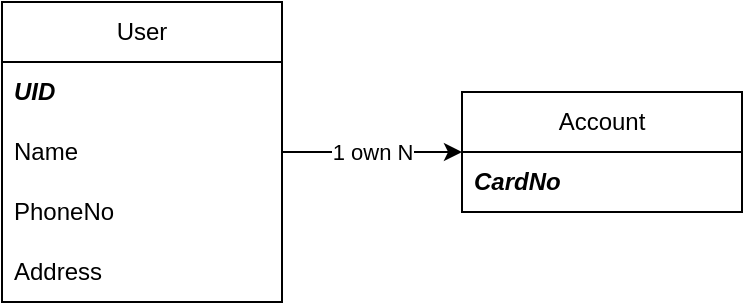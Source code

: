 <mxfile version="22.1.18" type="github">
  <diagram id="C5RBs43oDa-KdzZeNtuy" name="Page-1">
    <mxGraphModel dx="1114" dy="593" grid="1" gridSize="10" guides="1" tooltips="1" connect="1" arrows="1" fold="1" page="1" pageScale="1" pageWidth="827" pageHeight="1169" math="0" shadow="0">
      <root>
        <mxCell id="WIyWlLk6GJQsqaUBKTNV-0" />
        <mxCell id="WIyWlLk6GJQsqaUBKTNV-1" parent="WIyWlLk6GJQsqaUBKTNV-0" />
        <mxCell id="_iqlYlecqy5unlglw5hI-12" value="1 own N" style="edgeStyle=orthogonalEdgeStyle;rounded=0;orthogonalLoop=1;jettySize=auto;html=1;entryX=0;entryY=0.5;entryDx=0;entryDy=0;" edge="1" parent="WIyWlLk6GJQsqaUBKTNV-1" source="_iqlYlecqy5unlglw5hI-2" target="_iqlYlecqy5unlglw5hI-8">
          <mxGeometry relative="1" as="geometry">
            <mxPoint x="490" y="285" as="targetPoint" />
          </mxGeometry>
        </mxCell>
        <mxCell id="_iqlYlecqy5unlglw5hI-2" value="User" style="swimlane;fontStyle=0;childLayout=stackLayout;horizontal=1;startSize=30;horizontalStack=0;resizeParent=1;resizeParentMax=0;resizeLast=0;collapsible=1;marginBottom=0;whiteSpace=wrap;html=1;" vertex="1" parent="WIyWlLk6GJQsqaUBKTNV-1">
          <mxGeometry x="260" y="210" width="140" height="150" as="geometry" />
        </mxCell>
        <mxCell id="_iqlYlecqy5unlglw5hI-3" value="&lt;i&gt;&lt;b&gt;UID&lt;/b&gt;&lt;/i&gt;" style="text;strokeColor=none;fillColor=none;align=left;verticalAlign=middle;spacingLeft=4;spacingRight=4;overflow=hidden;points=[[0,0.5],[1,0.5]];portConstraint=eastwest;rotatable=0;whiteSpace=wrap;html=1;" vertex="1" parent="_iqlYlecqy5unlglw5hI-2">
          <mxGeometry y="30" width="140" height="30" as="geometry" />
        </mxCell>
        <mxCell id="_iqlYlecqy5unlglw5hI-4" value="Name" style="text;strokeColor=none;fillColor=none;align=left;verticalAlign=middle;spacingLeft=4;spacingRight=4;overflow=hidden;points=[[0,0.5],[1,0.5]];portConstraint=eastwest;rotatable=0;whiteSpace=wrap;html=1;" vertex="1" parent="_iqlYlecqy5unlglw5hI-2">
          <mxGeometry y="60" width="140" height="30" as="geometry" />
        </mxCell>
        <mxCell id="_iqlYlecqy5unlglw5hI-5" value="&lt;div&gt;PhoneNo&lt;/div&gt;" style="text;strokeColor=none;fillColor=none;align=left;verticalAlign=middle;spacingLeft=4;spacingRight=4;overflow=hidden;points=[[0,0.5],[1,0.5]];portConstraint=eastwest;rotatable=0;whiteSpace=wrap;html=1;" vertex="1" parent="_iqlYlecqy5unlglw5hI-2">
          <mxGeometry y="90" width="140" height="30" as="geometry" />
        </mxCell>
        <mxCell id="_iqlYlecqy5unlglw5hI-7" value="Address" style="text;strokeColor=none;fillColor=none;align=left;verticalAlign=middle;spacingLeft=4;spacingRight=4;overflow=hidden;points=[[0,0.5],[1,0.5]];portConstraint=eastwest;rotatable=0;whiteSpace=wrap;html=1;" vertex="1" parent="_iqlYlecqy5unlglw5hI-2">
          <mxGeometry y="120" width="140" height="30" as="geometry" />
        </mxCell>
        <mxCell id="_iqlYlecqy5unlglw5hI-8" value="Account" style="swimlane;fontStyle=0;childLayout=stackLayout;horizontal=1;startSize=30;horizontalStack=0;resizeParent=1;resizeParentMax=0;resizeLast=0;collapsible=1;marginBottom=0;whiteSpace=wrap;html=1;" vertex="1" parent="WIyWlLk6GJQsqaUBKTNV-1">
          <mxGeometry x="490" y="255" width="140" height="60" as="geometry" />
        </mxCell>
        <mxCell id="_iqlYlecqy5unlglw5hI-10" value="&lt;b&gt;&lt;i&gt;CardNo&lt;/i&gt;&lt;/b&gt;" style="text;strokeColor=none;fillColor=none;align=left;verticalAlign=middle;spacingLeft=4;spacingRight=4;overflow=hidden;points=[[0,0.5],[1,0.5]];portConstraint=eastwest;rotatable=0;whiteSpace=wrap;html=1;" vertex="1" parent="_iqlYlecqy5unlglw5hI-8">
          <mxGeometry y="30" width="140" height="30" as="geometry" />
        </mxCell>
      </root>
    </mxGraphModel>
  </diagram>
</mxfile>
